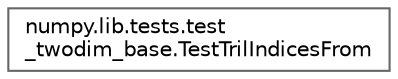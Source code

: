 digraph "Graphical Class Hierarchy"
{
 // LATEX_PDF_SIZE
  bgcolor="transparent";
  edge [fontname=Helvetica,fontsize=10,labelfontname=Helvetica,labelfontsize=10];
  node [fontname=Helvetica,fontsize=10,shape=box,height=0.2,width=0.4];
  rankdir="LR";
  Node0 [id="Node000000",label="numpy.lib.tests.test\l_twodim_base.TestTrilIndicesFrom",height=0.2,width=0.4,color="grey40", fillcolor="white", style="filled",URL="$d6/d2e/classnumpy_1_1lib_1_1tests_1_1test__twodim__base_1_1TestTrilIndicesFrom.html",tooltip=" "];
}
